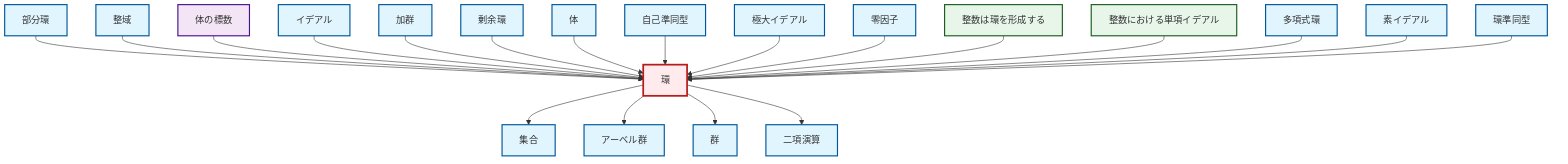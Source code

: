 graph TD
    classDef definition fill:#e1f5fe,stroke:#01579b,stroke-width:2px
    classDef theorem fill:#f3e5f5,stroke:#4a148c,stroke-width:2px
    classDef axiom fill:#fff3e0,stroke:#e65100,stroke-width:2px
    classDef example fill:#e8f5e9,stroke:#1b5e20,stroke-width:2px
    classDef current fill:#ffebee,stroke:#b71c1c,stroke-width:3px
    def-quotient-ring["剰余環"]:::definition
    def-maximal-ideal["極大イデアル"]:::definition
    def-ideal["イデアル"]:::definition
    def-subring["部分環"]:::definition
    def-set["集合"]:::definition
    def-ring["環"]:::definition
    def-field["体"]:::definition
    def-polynomial-ring["多項式環"]:::definition
    def-binary-operation["二項演算"]:::definition
    def-integral-domain["整域"]:::definition
    def-ring-homomorphism["環準同型"]:::definition
    thm-field-characteristic["体の標数"]:::theorem
    def-prime-ideal["素イデアル"]:::definition
    def-zero-divisor["零因子"]:::definition
    ex-integers-ring["整数は環を形成する"]:::example
    def-module["加群"]:::definition
    def-endomorphism["自己準同型"]:::definition
    def-group["群"]:::definition
    def-abelian-group["アーベル群"]:::definition
    ex-principal-ideal["整数における単項イデアル"]:::example
    def-subring --> def-ring
    def-integral-domain --> def-ring
    thm-field-characteristic --> def-ring
    def-ring --> def-set
    def-ideal --> def-ring
    def-module --> def-ring
    def-ring --> def-abelian-group
    def-quotient-ring --> def-ring
    def-ring --> def-group
    def-field --> def-ring
    def-endomorphism --> def-ring
    def-ring --> def-binary-operation
    def-maximal-ideal --> def-ring
    def-zero-divisor --> def-ring
    ex-integers-ring --> def-ring
    ex-principal-ideal --> def-ring
    def-polynomial-ring --> def-ring
    def-prime-ideal --> def-ring
    def-ring-homomorphism --> def-ring
    class def-ring current